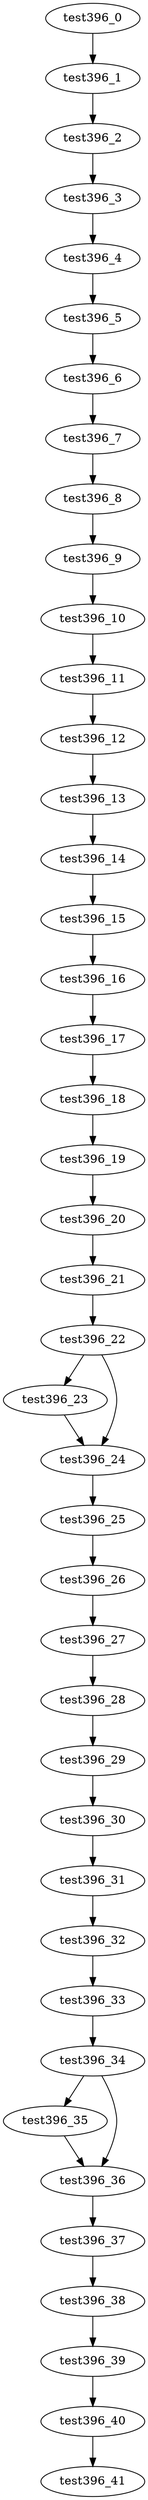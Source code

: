 digraph G {
test396_0->test396_1;
test396_1->test396_2;
test396_2->test396_3;
test396_3->test396_4;
test396_4->test396_5;
test396_5->test396_6;
test396_6->test396_7;
test396_7->test396_8;
test396_8->test396_9;
test396_9->test396_10;
test396_10->test396_11;
test396_11->test396_12;
test396_12->test396_13;
test396_13->test396_14;
test396_14->test396_15;
test396_15->test396_16;
test396_16->test396_17;
test396_17->test396_18;
test396_18->test396_19;
test396_19->test396_20;
test396_20->test396_21;
test396_21->test396_22;
test396_22->test396_23;
test396_22->test396_24;
test396_23->test396_24;
test396_24->test396_25;
test396_25->test396_26;
test396_26->test396_27;
test396_27->test396_28;
test396_28->test396_29;
test396_29->test396_30;
test396_30->test396_31;
test396_31->test396_32;
test396_32->test396_33;
test396_33->test396_34;
test396_34->test396_35;
test396_34->test396_36;
test396_35->test396_36;
test396_36->test396_37;
test396_37->test396_38;
test396_38->test396_39;
test396_39->test396_40;
test396_40->test396_41;

}
